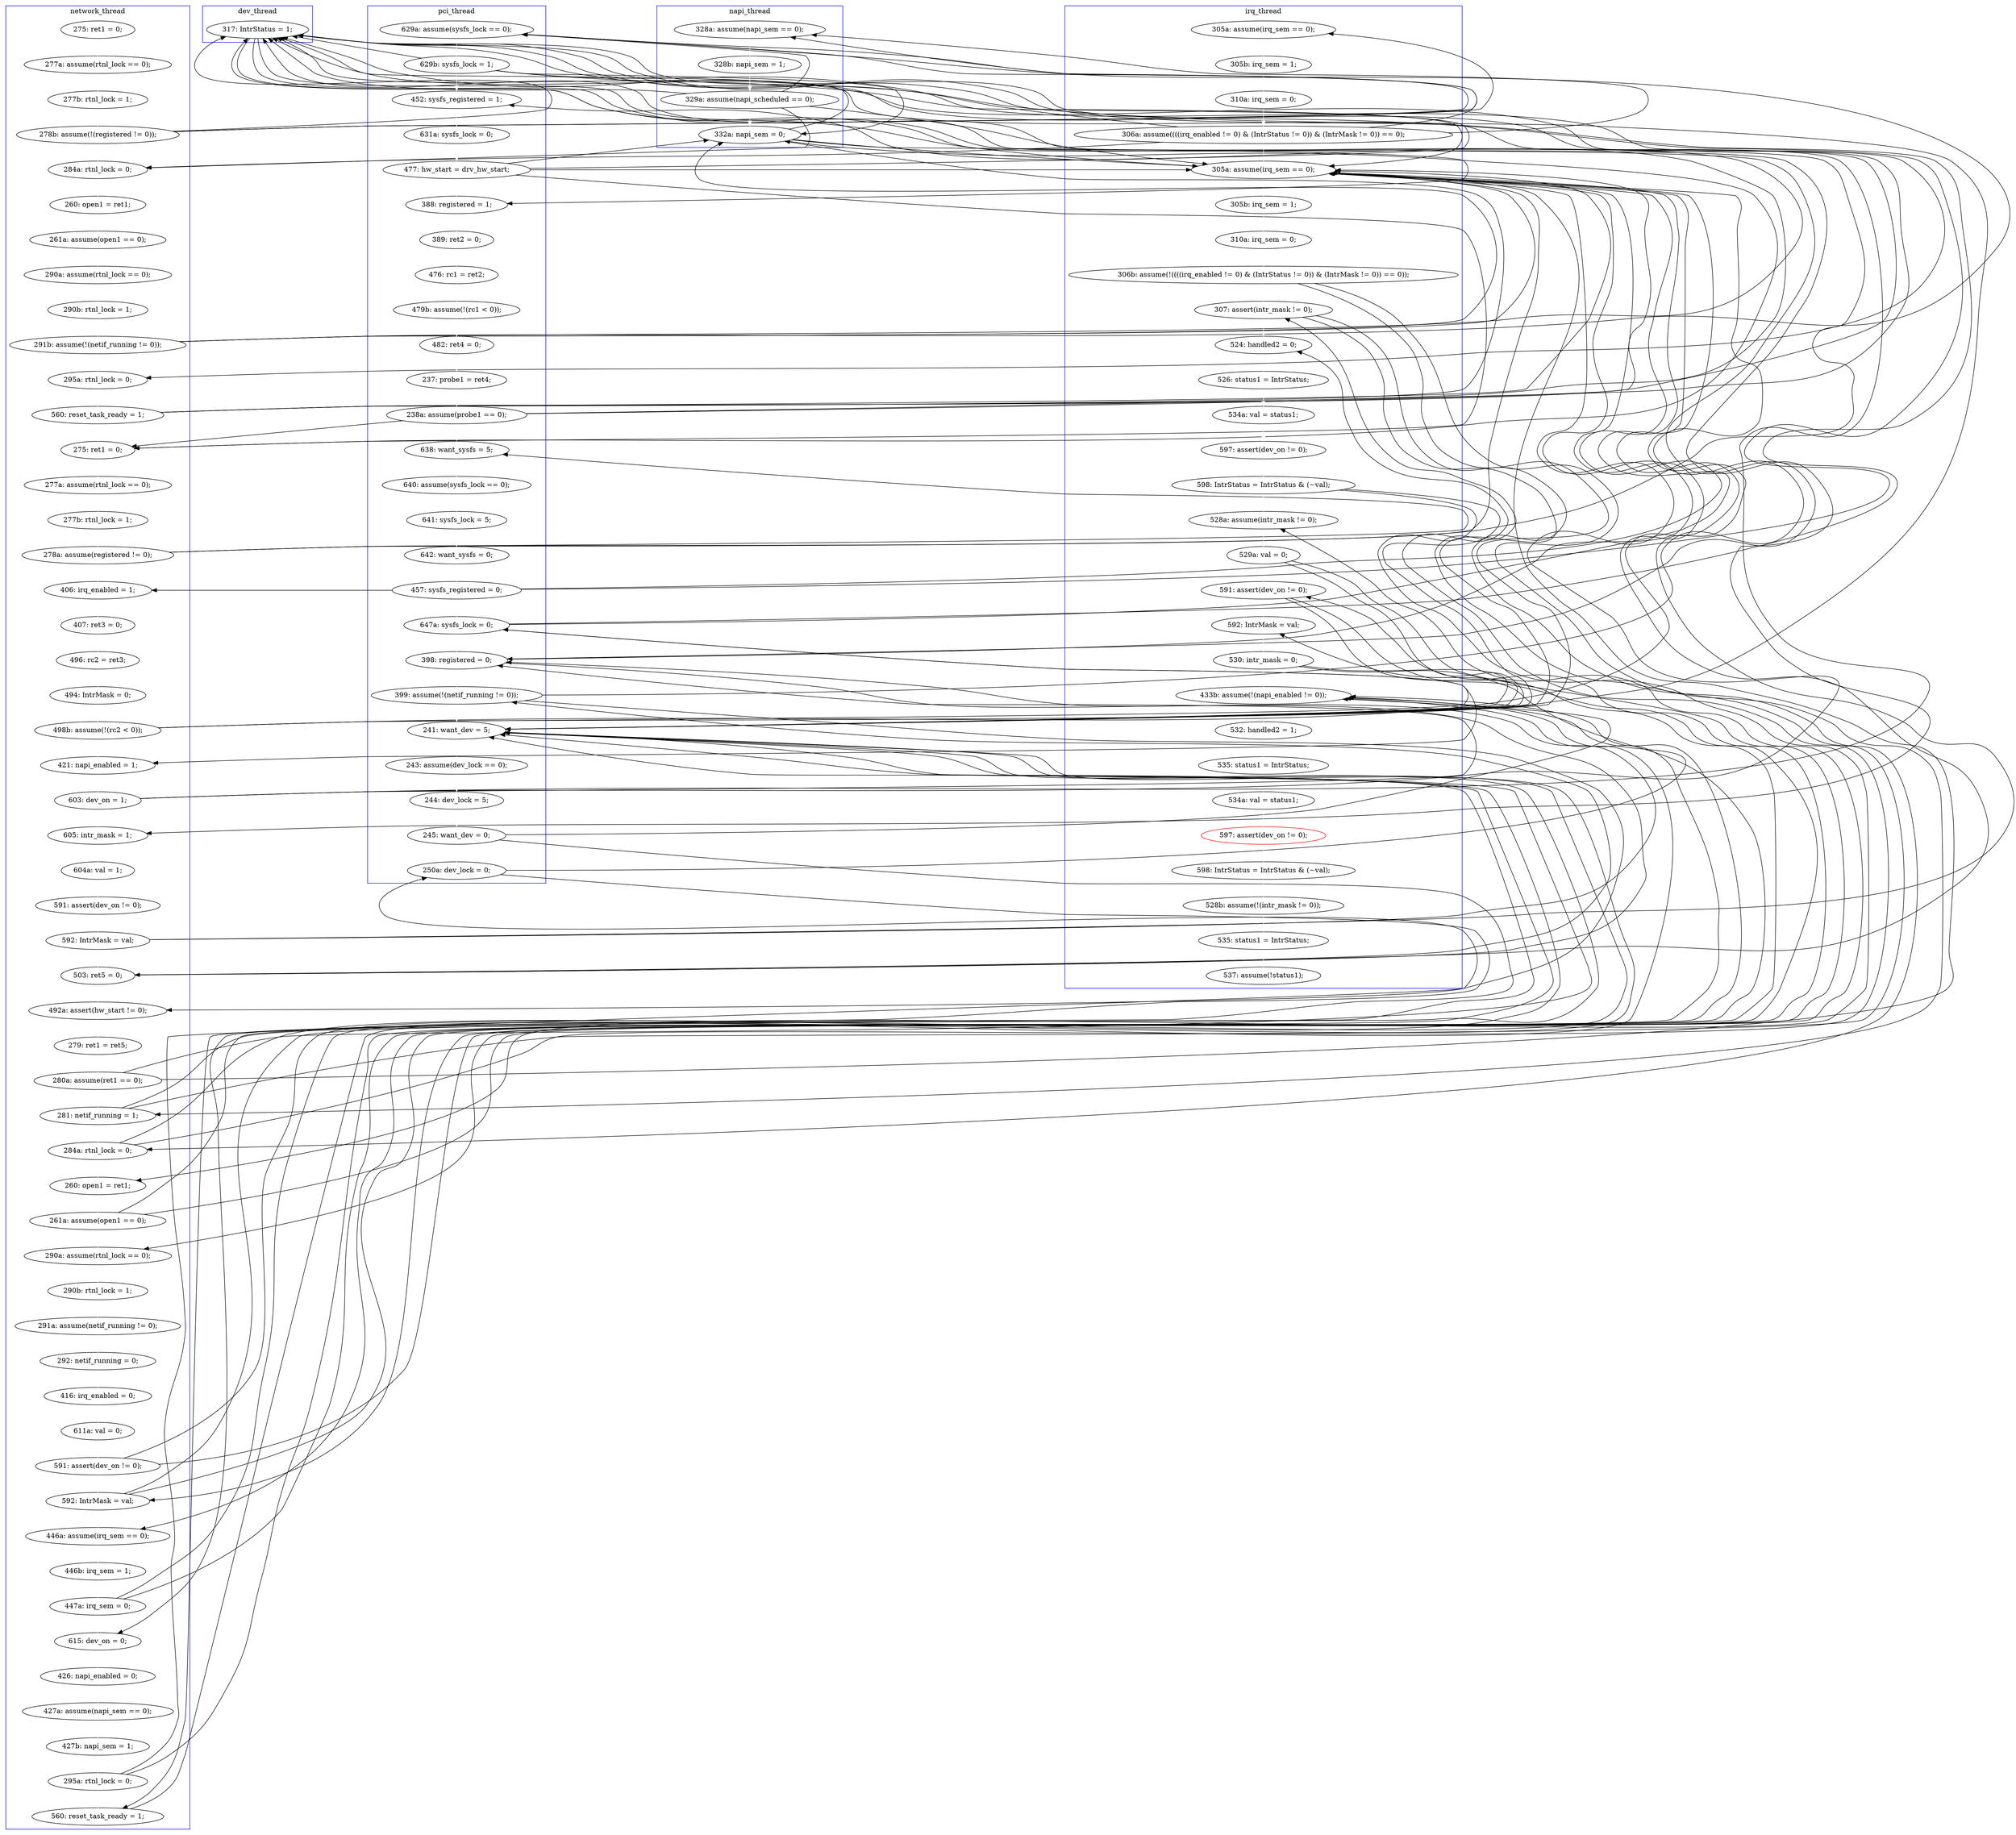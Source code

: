 digraph Counterexample {
	264 -> 271 [color = black, style = solid, constraint = false]
	28 -> 30 [color = white, style = solid]
	74 -> 77 [color = white, style = solid]
	30 -> 159 [color = black, style = solid, constraint = false]
	119 -> 179 [color = black, style = solid, constraint = false]
	205 -> 206 [color = white, style = solid]
	257 -> 264 [color = white, style = solid]
	197 -> 200 [color = black, style = solid, constraint = false]
	273 -> 276 [color = white, style = solid]
	203 -> 239 [color = black, style = solid, constraint = false]
	184 -> 239 [color = black, style = solid, constraint = false]
	71 -> 72 [color = white, style = solid]
	117 -> 119 [color = white, style = solid]
	186 -> 191 [color = black, style = solid, constraint = false]
	183 -> 184 [color = black, style = solid, constraint = false]
	178 -> 184 [color = white, style = solid]
	60 -> 159 [color = black, style = solid, constraint = false]
	156 -> 159 [color = black, style = solid, constraint = false]
	218 -> 222 [color = white, style = solid]
	133 -> 134 [color = white, style = solid]
	82 -> 98 [color = black, style = solid, constraint = false]
	35 -> 36 [color = white, style = solid]
	184 -> 186 [color = white, style = solid]
	169 -> 171 [color = black, style = solid, constraint = false]
	252 -> 253 [color = white, style = solid]
	112 -> 123 [color = white, style = solid]
	210 -> 212 [color = white, style = solid]
	151 -> 156 [color = white, style = solid]
	76 -> 159 [color = black, style = solid, constraint = false]
	225 -> 239 [color = black, style = solid, constraint = false]
	82 -> 87 [color = black, style = solid, constraint = false]
	98 -> 159 [color = black, style = solid, constraint = false]
	65 -> 68 [color = white, style = solid]
	137 -> 159 [color = black, style = solid, constraint = false]
	49 -> 159 [color = black, style = solid, constraint = false]
	197 -> 239 [color = black, style = solid, constraint = false]
	178 -> 239 [color = black, style = solid, constraint = false]
	119 -> 123 [color = black, style = solid, constraint = false]
	213 -> 218 [color = white, style = solid]
	26 -> 27 [color = white, style = solid]
	206 -> 225 [color = white, style = solid]
	93 -> 159 [color = black, style = solid, constraint = false]
	260 -> 264 [color = black, style = solid, constraint = false]
	146 -> 159 [color = black, style = solid, constraint = false]
	156 -> 179 [color = black, style = solid, constraint = false]
	197 -> 205 [color = white, style = solid]
	226 -> 227 [color = black, style = solid, constraint = false]
	169 -> 179 [color = black, style = solid, constraint = false]
	145 -> 179 [color = black, style = solid, constraint = false]
	185 -> 186 [color = black, style = solid, constraint = false]
	72 -> 74 [color = white, style = solid]
	166 -> 171 [color = white, style = solid]
	49 -> 179 [color = white, style = solid]
	137 -> 138 [color = black, style = solid, constraint = false]
	181 -> 183 [color = white, style = solid]
	100 -> 101 [color = white, style = solid]
	191 -> 192 [color = white, style = solid]
	224 -> 239 [color = black, style = solid, constraint = false]
	209 -> 210 [color = white, style = solid]
	237 -> 248 [color = white, style = solid]
	229 -> 239 [color = black, style = solid, constraint = false]
	159 -> 162 [color = black, style = solid, constraint = false]
	166 -> 179 [color = black, style = solid, constraint = false]
	183 -> 239 [color = black, style = solid, constraint = false]
	119 -> 138 [color = white, style = solid]
	60 -> 64 [color = black, style = solid, constraint = false]
	30 -> 57 [color = black, style = solid, constraint = false]
	245 -> 260 [color = white, style = solid]
	245 -> 271 [color = black, style = solid, constraint = false]
	243 -> 244 [color = white, style = solid]
	224 -> 225 [color = black, style = solid, constraint = false]
	287 -> 291 [color = white, style = solid]
	101 -> 102 [color = white, style = solid]
	74 -> 179 [color = black, style = solid, constraint = false]
	225 -> 226 [color = black, style = solid, constraint = false]
	87 -> 91 [color = white, style = solid]
	212 -> 213 [color = white, style = solid]
	57 -> 58 [color = white, style = solid]
	76 -> 179 [color = black, style = solid, constraint = false]
	64 -> 65 [color = white, style = solid]
	102 -> 105 [color = white, style = solid]
	283 -> 287 [color = white, style = solid]
	185 -> 191 [color = white, style = solid]
	76 -> 98 [color = black, style = solid, constraint = false]
	194 -> 196 [color = white, style = solid]
	134 -> 137 [color = white, style = solid]
	77 -> 82 [color = white, style = solid]
	226 -> 235 [color = white, style = solid]
	257 -> 260 [color = black, style = solid, constraint = false]
	276 -> 279 [color = white, style = solid]
	105 -> 106 [color = white, style = solid]
	260 -> 271 [color = black, style = solid, constraint = false]
	203 -> 205 [color = black, style = solid, constraint = false]
	237 -> 239 [color = black, style = solid, constraint = false]
	171 -> 173 [color = white, style = solid]
	139 -> 140 [color = white, style = solid]
	178 -> 179 [color = black, style = solid, constraint = false]
	119 -> 159 [color = black, style = solid, constraint = false]
	237 -> 271 [color = black, style = solid, constraint = false]
	224 -> 226 [color = white, style = solid]
	165 -> 166 [color = white, style = solid]
	179 -> 180 [color = white, style = solid]
	156 -> 162 [color = white, style = solid]
	159 -> 169 [color = black, style = solid, constraint = false]
	282 -> 283 [color = white, style = solid]
	169 -> 172 [color = white, style = solid]
	74 -> 98 [color = black, style = solid, constraint = false]
	235 -> 236 [color = white, style = solid]
	244 -> 245 [color = white, style = solid]
	180 -> 181 [color = white, style = solid]
	30 -> 75 [color = black, style = solid, constraint = false]
	93 -> 179 [color = black, style = solid, constraint = false]
	76 -> 77 [color = black, style = solid, constraint = false]
	137 -> 146 [color = white, style = solid]
	98 -> 179 [color = black, style = solid, constraint = false]
	98 -> 114 [color = black, style = solid, constraint = false]
	30 -> 64 [color = white, style = solid]
	236 -> 237 [color = white, style = solid]
	49 -> 64 [color = black, style = solid, constraint = false]
	47 -> 49 [color = white, style = solid]
	93 -> 114 [color = black, style = solid, constraint = false]
	222 -> 224 [color = white, style = solid]
	75 -> 76 [color = white, style = solid]
	145 -> 159 [color = black, style = solid, constraint = false]
	36 -> 47 [color = white, style = solid]
	138 -> 139 [color = white, style = solid]
	60 -> 179 [color = black, style = solid, constraint = false]
	203 -> 209 [color = white, style = solid]
	291 -> 292 [color = white, style = solid]
	146 -> 169 [color = white, style = solid]
	143 -> 145 [color = white, style = solid]
	60 -> 98 [color = white, style = solid]
	93 -> 98 [color = black, style = solid, constraint = false]
	123 -> 132 [color = white, style = solid]
	109 -> 112 [color = white, style = solid]
	82 -> 114 [color = white, style = solid]
	162 -> 163 [color = white, style = solid]
	112 -> 159 [color = black, style = solid, constraint = false]
	146 -> 179 [color = black, style = solid, constraint = false]
	145 -> 146 [color = black, style = solid, constraint = false]
	82 -> 159 [color = black, style = solid, constraint = false]
	172 -> 179 [color = black, style = solid, constraint = false]
	82 -> 179 [color = black, style = solid, constraint = false]
	192 -> 194 [color = white, style = solid]
	146 -> 151 [color = black, style = solid, constraint = false]
	27 -> 28 [color = white, style = solid]
	254 -> 257 [color = white, style = solid]
	145 -> 151 [color = white, style = solid]
	30 -> 35 [color = black, style = solid, constraint = false]
	186 -> 239 [color = black, style = solid, constraint = false]
	227 -> 229 [color = white, style = solid]
	98 -> 100 [color = black, style = solid, constraint = false]
	163 -> 165 [color = white, style = solid]
	49 -> 57 [color = black, style = solid, constraint = false]
	206 -> 209 [color = black, style = solid, constraint = false]
	271 -> 273 [color = white, style = solid]
	279 -> 282 [color = white, style = solid]
	173 -> 175 [color = white, style = solid]
	140 -> 143 [color = white, style = solid]
	172 -> 173 [color = black, style = solid, constraint = false]
	171 -> 179 [color = black, style = solid, constraint = false]
	156 -> 169 [color = black, style = solid, constraint = false]
	245 -> 248 [color = black, style = solid, constraint = false]
	185 -> 239 [color = black, style = solid, constraint = false]
	229 -> 271 [color = white, style = solid]
	132 -> 133 [color = white, style = solid]
	229 -> 235 [color = black, style = solid, constraint = false]
	114 -> 116 [color = white, style = solid]
	172 -> 239 [color = white, style = solid]
	74 -> 159 [color = black, style = solid, constraint = false]
	253 -> 254 [color = white, style = solid]
	225 -> 227 [color = white, style = solid]
	49 -> 75 [color = black, style = solid, constraint = false]
	196 -> 197 [color = white, style = solid]
	112 -> 179 [color = black, style = solid, constraint = false]
	186 -> 200 [color = white, style = solid]
	183 -> 185 [color = white, style = solid]
	74 -> 75 [color = black, style = solid, constraint = false]
	175 -> 178 [color = white, style = solid]
	257 -> 271 [color = black, style = solid, constraint = false]
	248 -> 252 [color = white, style = solid]
	112 -> 114 [color = black, style = solid, constraint = false]
	106 -> 109 [color = white, style = solid]
	76 -> 87 [color = white, style = solid]
	184 -> 185 [color = black, style = solid, constraint = false]
	171 -> 172 [color = black, style = solid, constraint = false]
	226 -> 239 [color = black, style = solid, constraint = false]
	58 -> 60 [color = white, style = solid]
	93 -> 100 [color = white, style = solid]
	60 -> 75 [color = black, style = solid, constraint = false]
	91 -> 93 [color = white, style = solid]
	159 -> 179 [color = black, style = solid, constraint = false]
	68 -> 71 [color = white, style = solid]
	137 -> 179 [color = black, style = solid, constraint = false]
	239 -> 243 [color = white, style = solid]
	200 -> 203 [color = white, style = solid]
	206 -> 239 [color = black, style = solid, constraint = false]
	166 -> 169 [color = black, style = solid, constraint = false]
	116 -> 117 [color = white, style = solid]
	subgraph cluster7 {
		label = dev_thread
		color = blue
		159  [label = "317: IntrStatus = 1;"]
	}
	subgraph cluster4 {
		label = napi_thread
		color = blue
		60  [label = "329a: assume(napi_scheduled == 0);"]
		57  [label = "328a: assume(napi_sem == 0);"]
		98  [label = "332a: napi_sem = 0;"]
		58  [label = "328b: napi_sem = 1;"]
	}
	subgraph cluster2 {
		label = network_thread
		color = blue
		68  [label = "261a: assume(open1 == 0);"]
		212  [label = "291a: assume(netif_running != 0);"]
		200  [label = "260: open1 = ret1;"]
		114  [label = "275: ret1 = 0;"]
		253  [label = "427a: assume(napi_sem == 0);"]
		166  [label = "592: IntrMask = val;"]
		254  [label = "427b: napi_sem = 1;"]
		178  [label = "280a: assume(ret1 == 0);"]
		145  [label = "498b: assume(!(rc2 < 0));"]
		236  [label = "446b: irq_sem = 1;"]
		264  [label = "560: reset_task_ready = 1;"]
		213  [label = "292: netif_running = 0;"]
		65  [label = "260: open1 = ret1;"]
		74  [label = "291b: assume(!(netif_running != 0));"]
		139  [label = "407: ret3 = 0;"]
		28  [label = "277b: rtnl_lock = 1;"]
		143  [label = "494: IntrMask = 0;"]
		235  [label = "446a: assume(irq_sem == 0);"]
		117  [label = "277b: rtnl_lock = 1;"]
		184  [label = "281: netif_running = 1;"]
		222  [label = "611a: val = 0;"]
		72  [label = "290b: rtnl_lock = 1;"]
		203  [label = "261a: assume(open1 == 0);"]
		218  [label = "416: irq_enabled = 0;"]
		209  [label = "290a: assume(rtnl_lock == 0);"]
		156  [label = "603: dev_on = 1;"]
		77  [label = "295a: rtnl_lock = 0;"]
		173  [label = "492a: assert(hw_start != 0);"]
		224  [label = "591: assert(dev_on != 0);"]
		82  [label = "560: reset_task_ready = 1;"]
		210  [label = "290b: rtnl_lock = 1;"]
		186  [label = "284a: rtnl_lock = 0;"]
		165  [label = "591: assert(dev_on != 0);"]
		257  [label = "295a: rtnl_lock = 0;"]
		163  [label = "604a: val = 1;"]
		226  [label = "592: IntrMask = val;"]
		30  [label = "278b: assume(!(registered != 0));"]
		162  [label = "605: intr_mask = 1;"]
		26  [label = "275: ret1 = 0;"]
		138  [label = "406: irq_enabled = 1;"]
		116  [label = "277a: assume(rtnl_lock == 0);"]
		252  [label = "426: napi_enabled = 0;"]
		171  [label = "503: ret5 = 0;"]
		27  [label = "277a: assume(rtnl_lock == 0);"]
		119  [label = "278a: assume(registered != 0);"]
		237  [label = "447a: irq_sem = 0;"]
		140  [label = "496: rc2 = ret3;"]
		248  [label = "615: dev_on = 0;"]
		151  [label = "421: napi_enabled = 1;"]
		175  [label = "279: ret1 = ret5;"]
		71  [label = "290a: assume(rtnl_lock == 0);"]
		64  [label = "284a: rtnl_lock = 0;"]
	}
	subgraph cluster3 {
		label = irq_thread
		color = blue
		292  [label = "537: assume(!status1);"]
		283  [label = "598: IntrStatus = IntrStatus & (~val);"]
		192  [label = "526: status1 = IntrStatus;"]
		206  [label = "529a: val = 0;"]
		47  [label = "310a: irq_sem = 0;"]
		191  [label = "524: handled2 = 0;"]
		205  [label = "528a: assume(intr_mask != 0);"]
		185  [label = "307: assert(intr_mask != 0);"]
		279  [label = "534a: val = status1;"]
		271  [label = "433b: assume(!(napi_enabled != 0));"]
		197  [label = "598: IntrStatus = IntrStatus & (~val);"]
		179  [label = "305a: assume(irq_sem == 0);"]
		183  [label = "306b: assume(!((((irq_enabled != 0) & (IntrStatus != 0)) & (IntrMask != 0)) == 0));"]
		181  [label = "310a: irq_sem = 0;"]
		282  [label = "597: assert(dev_on != 0);", color = red]
		49  [label = "306a: assume((((irq_enabled != 0) & (IntrStatus != 0)) & (IntrMask != 0)) == 0);"]
		196  [label = "597: assert(dev_on != 0);"]
		287  [label = "528b: assume(!(intr_mask != 0));"]
		35  [label = "305a: assume(irq_sem == 0);"]
		229  [label = "530: intr_mask = 0;"]
		194  [label = "534a: val = status1;"]
		36  [label = "305b: irq_sem = 1;"]
		276  [label = "535: status1 = IntrStatus;"]
		227  [label = "592: IntrMask = val;"]
		180  [label = "305b: irq_sem = 1;"]
		291  [label = "535: status1 = IntrStatus;"]
		225  [label = "591: assert(dev_on != 0);"]
		273  [label = "532: handled2 = 1;"]
	}
	subgraph cluster1 {
		label = pci_thread
		color = blue
		101  [label = "389: ret2 = 0;"]
		109  [label = "237: probe1 = ret4;"]
		100  [label = "388: registered = 1;"]
		76  [label = "629b: sysfs_lock = 1;"]
		169  [label = "398: registered = 0;"]
		244  [label = "244: dev_lock = 5;"]
		87  [label = "452: sysfs_registered = 1;"]
		123  [label = "638: want_sysfs = 5;"]
		133  [label = "641: sysfs_lock = 5;"]
		239  [label = "241: want_dev = 5;"]
		243  [label = "243: assume(dev_lock == 0);"]
		105  [label = "479b: assume(!(rc1 < 0));"]
		146  [label = "647a: sysfs_lock = 0;"]
		134  [label = "642: want_sysfs = 0;"]
		93  [label = "477: hw_start = drv_hw_start;"]
		260  [label = "250a: dev_lock = 0;"]
		102  [label = "476: rc1 = ret2;"]
		106  [label = "482: ret4 = 0;"]
		137  [label = "457: sysfs_registered = 0;"]
		75  [label = "629a: assume(sysfs_lock == 0);"]
		172  [label = "399: assume(!(netif_running != 0));"]
		112  [label = "238a: assume(probe1 == 0);"]
		91  [label = "631a: sysfs_lock = 0;"]
		245  [label = "245: want_dev = 0;"]
		132  [label = "640: assume(sysfs_lock == 0);"]
	}
}